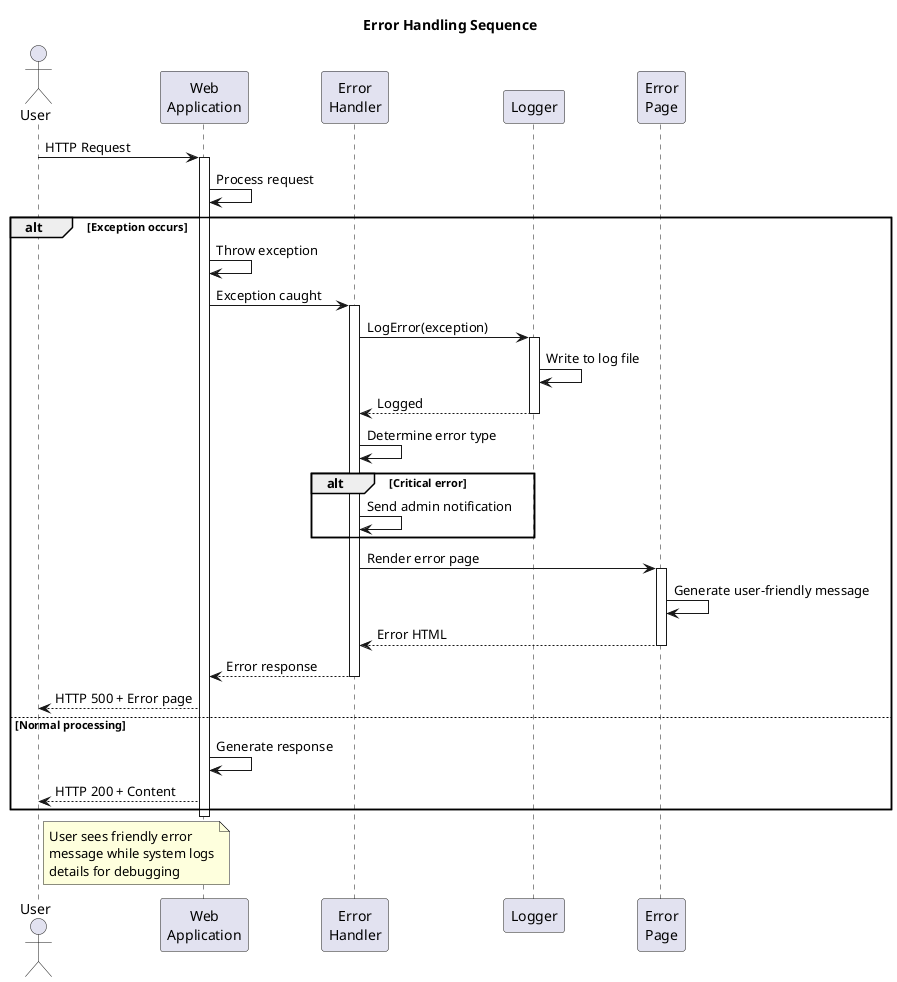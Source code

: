 @startuml sq-error-handling


title Error Handling Sequence

actor User
participant "Web\nApplication" as App
participant "Error\nHandler" as Handler
participant "Logger" as Log
participant "Error\nPage" as ErrorPage

User -> App: HTTP Request
activate App

App -> App: Process request

alt Exception occurs
  App -> App: Throw exception
  App -> Handler: Exception caught
  activate Handler
  
  Handler -> Log: LogError(exception)
  activate Log
  Log -> Log: Write to log file
  Log --> Handler: Logged
  deactivate Log
  
  Handler -> Handler: Determine error type
  
  alt Critical error
    Handler -> Handler: Send admin notification
  end
  
  Handler -> ErrorPage: Render error page
  activate ErrorPage
  ErrorPage -> ErrorPage: Generate user-friendly message
  ErrorPage --> Handler: Error HTML
  deactivate ErrorPage
  
  Handler --> App: Error response
  deactivate Handler
  
  App --> User: HTTP 500 + Error page
else Normal processing
  App -> App: Generate response
  App --> User: HTTP 200 + Content
end

deactivate App

note right of User
  User sees friendly error
  message while system logs
  details for debugging
end note

@enduml

